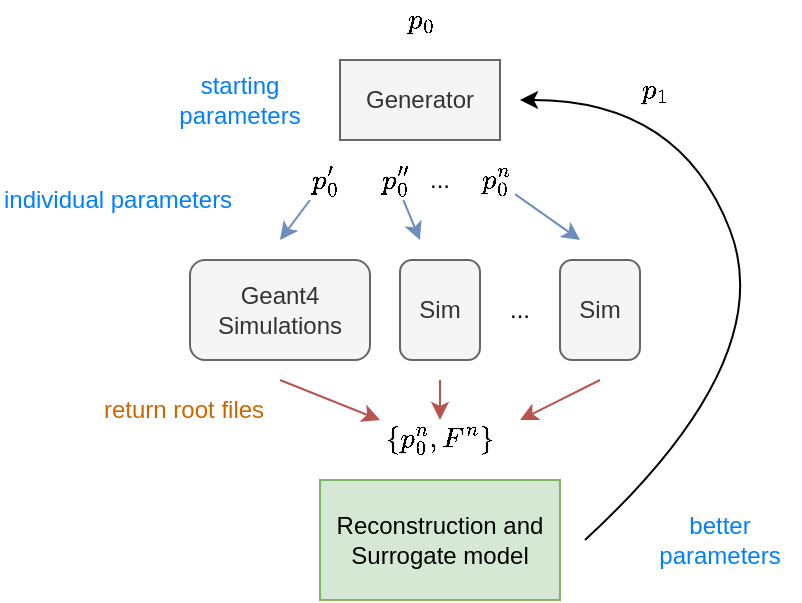 <mxfile version="24.5.4" type="github">
  <diagram name="Page-1" id="-qKnILnc4xiInyeJ768X">
    <mxGraphModel dx="830" dy="429" grid="1" gridSize="10" guides="1" tooltips="1" connect="1" arrows="1" fold="1" page="0" pageScale="1" pageWidth="827" pageHeight="1169" math="1" shadow="0">
      <root>
        <mxCell id="0" />
        <mxCell id="1" parent="0" />
        <mxCell id="8rH1KmOpC7qH6FVMhdxy-1" value="Generator" style="rounded=0;whiteSpace=wrap;html=1;fillColor=#f5f5f5;fontColor=#333333;strokeColor=#666666;" vertex="1" parent="1">
          <mxGeometry x="220" y="440" width="80" height="40" as="geometry" />
        </mxCell>
        <mxCell id="8rH1KmOpC7qH6FVMhdxy-2" value="&lt;div&gt;Reconstruction and&lt;/div&gt;&lt;div&gt;Surrogate model&lt;br&gt;&lt;/div&gt;" style="rounded=0;whiteSpace=wrap;html=1;fillColor=#d5e8d4;strokeColor=#82b366;" vertex="1" parent="1">
          <mxGeometry x="210" y="650" width="120" height="60" as="geometry" />
        </mxCell>
        <mxCell id="8rH1KmOpC7qH6FVMhdxy-3" value="Geant4 Simulations" style="rounded=1;whiteSpace=wrap;html=1;fillColor=#f5f5f5;strokeColor=#666666;fontColor=#333333;" vertex="1" parent="1">
          <mxGeometry x="145" y="540" width="90" height="50" as="geometry" />
        </mxCell>
        <mxCell id="8rH1KmOpC7qH6FVMhdxy-4" value="Sim" style="rounded=1;whiteSpace=wrap;html=1;fillColor=#f5f5f5;fontColor=#333333;strokeColor=#666666;" vertex="1" parent="1">
          <mxGeometry x="250" y="540" width="40" height="50" as="geometry" />
        </mxCell>
        <mxCell id="8rH1KmOpC7qH6FVMhdxy-5" value="Sim" style="rounded=1;whiteSpace=wrap;html=1;fillColor=#f5f5f5;fontColor=#333333;strokeColor=#666666;" vertex="1" parent="1">
          <mxGeometry x="330" y="540" width="40" height="50" as="geometry" />
        </mxCell>
        <mxCell id="8rH1KmOpC7qH6FVMhdxy-8" value="starting parameters" style="text;html=1;align=center;verticalAlign=middle;whiteSpace=wrap;rounded=0;fontColor=#007FFF;" vertex="1" parent="1">
          <mxGeometry x="130" y="445" width="80" height="30" as="geometry" />
        </mxCell>
        <mxCell id="8rH1KmOpC7qH6FVMhdxy-10" value="" style="curved=1;endArrow=classic;html=1;rounded=0;" edge="1" parent="1">
          <mxGeometry width="50" height="50" relative="1" as="geometry">
            <mxPoint x="342.5" y="680" as="sourcePoint" />
            <mxPoint x="310" y="460" as="targetPoint" />
            <Array as="points">
              <mxPoint x="440" y="590" />
              <mxPoint x="390" y="460" />
            </Array>
          </mxGeometry>
        </mxCell>
        <mxCell id="8rH1KmOpC7qH6FVMhdxy-11" value="better parameters" style="text;html=1;align=center;verticalAlign=middle;whiteSpace=wrap;rounded=0;fontColor=#007FFF;" vertex="1" parent="1">
          <mxGeometry x="370" y="665" width="80" height="30" as="geometry" />
        </mxCell>
        <mxCell id="8rH1KmOpC7qH6FVMhdxy-15" value="individual parameters" style="text;html=1;align=left;verticalAlign=middle;whiteSpace=wrap;rounded=0;fontColor=#007FFF;" vertex="1" parent="1">
          <mxGeometry x="50" y="495" width="130" height="30" as="geometry" />
        </mxCell>
        <mxCell id="8rH1KmOpC7qH6FVMhdxy-16" value="" style="endArrow=classic;html=1;rounded=0;fillColor=#dae8fc;strokeColor=#6c8ebf;" edge="1" parent="1" source="8rH1KmOpC7qH6FVMhdxy-23">
          <mxGeometry width="50" height="50" relative="1" as="geometry">
            <mxPoint x="220" y="470" as="sourcePoint" />
            <mxPoint x="190" y="530" as="targetPoint" />
          </mxGeometry>
        </mxCell>
        <mxCell id="8rH1KmOpC7qH6FVMhdxy-17" value="" style="endArrow=classic;html=1;rounded=0;fillColor=#dae8fc;strokeColor=#6c8ebf;" edge="1" parent="1" source="8rH1KmOpC7qH6FVMhdxy-24">
          <mxGeometry width="50" height="50" relative="1" as="geometry">
            <mxPoint x="240" y="470" as="sourcePoint" />
            <mxPoint x="260" y="530" as="targetPoint" />
          </mxGeometry>
        </mxCell>
        <mxCell id="8rH1KmOpC7qH6FVMhdxy-18" value="" style="endArrow=classic;html=1;rounded=0;fillColor=#dae8fc;strokeColor=#6c8ebf;" edge="1" parent="1" source="8rH1KmOpC7qH6FVMhdxy-25">
          <mxGeometry width="50" height="50" relative="1" as="geometry">
            <mxPoint x="260" y="470" as="sourcePoint" />
            <mxPoint x="340" y="530" as="targetPoint" />
          </mxGeometry>
        </mxCell>
        <mxCell id="8rH1KmOpC7qH6FVMhdxy-19" value="&lt;font&gt;return root files&lt;/font&gt;" style="text;html=1;align=left;verticalAlign=middle;whiteSpace=wrap;rounded=0;fontColor=#CC6600;" vertex="1" parent="1">
          <mxGeometry x="100" y="600" width="100" height="30" as="geometry" />
        </mxCell>
        <mxCell id="8rH1KmOpC7qH6FVMhdxy-20" value="" style="endArrow=classic;html=1;rounded=0;fillColor=#f8cecc;strokeColor=#b85450;" edge="1" parent="1">
          <mxGeometry width="50" height="50" relative="1" as="geometry">
            <mxPoint x="190" y="600" as="sourcePoint" />
            <mxPoint x="240" y="620" as="targetPoint" />
          </mxGeometry>
        </mxCell>
        <mxCell id="8rH1KmOpC7qH6FVMhdxy-21" value="" style="endArrow=classic;html=1;rounded=0;fillColor=#f8cecc;strokeColor=#b85450;" edge="1" parent="1">
          <mxGeometry width="50" height="50" relative="1" as="geometry">
            <mxPoint x="350" y="600" as="sourcePoint" />
            <mxPoint x="310" y="620" as="targetPoint" />
          </mxGeometry>
        </mxCell>
        <mxCell id="8rH1KmOpC7qH6FVMhdxy-22" value="" style="endArrow=classic;html=1;rounded=0;fillColor=#f8cecc;strokeColor=#b85450;" edge="1" parent="1">
          <mxGeometry width="50" height="50" relative="1" as="geometry">
            <mxPoint x="270" y="600" as="sourcePoint" />
            <mxPoint x="270" y="620" as="targetPoint" />
          </mxGeometry>
        </mxCell>
        <mxCell id="8rH1KmOpC7qH6FVMhdxy-26" value="..." style="text;html=1;align=center;verticalAlign=middle;whiteSpace=wrap;rounded=0;" vertex="1" parent="1">
          <mxGeometry x="280" y="550" width="60" height="30" as="geometry" />
        </mxCell>
        <mxCell id="8rH1KmOpC7qH6FVMhdxy-23" value="$$p_0&#39;$$" style="rounded=1;whiteSpace=wrap;html=1;strokeColor=none;" vertex="1" parent="1">
          <mxGeometry x="195" y="490" width="35" height="20" as="geometry" />
        </mxCell>
        <mxCell id="8rH1KmOpC7qH6FVMhdxy-24" value="$$p_0&#39;&#39;$$" style="rounded=1;whiteSpace=wrap;html=1;strokeColor=none;" vertex="1" parent="1">
          <mxGeometry x="235" y="490" width="25" height="20" as="geometry" />
        </mxCell>
        <mxCell id="8rH1KmOpC7qH6FVMhdxy-29" value="$$\{p_0^n, F^n\}$$" style="rounded=1;whiteSpace=wrap;html=1;strokeColor=none;fillColor=none;" vertex="1" parent="1">
          <mxGeometry x="230" y="610" width="80" height="40" as="geometry" />
        </mxCell>
        <mxCell id="8rH1KmOpC7qH6FVMhdxy-25" value="$$p_0^n$$" style="rounded=1;whiteSpace=wrap;html=1;strokeColor=none;" vertex="1" parent="1">
          <mxGeometry x="287.5" y="490" width="20" height="20" as="geometry" />
        </mxCell>
        <mxCell id="8rH1KmOpC7qH6FVMhdxy-33" value="$$p_0$$" style="rounded=1;whiteSpace=wrap;html=1;strokeColor=none;" vertex="1" parent="1">
          <mxGeometry x="242.5" y="410" width="35" height="20" as="geometry" />
        </mxCell>
        <mxCell id="8rH1KmOpC7qH6FVMhdxy-34" value="..." style="text;html=1;align=center;verticalAlign=middle;whiteSpace=wrap;rounded=0;" vertex="1" parent="1">
          <mxGeometry x="255" y="485" width="30" height="30" as="geometry" />
        </mxCell>
        <mxCell id="8rH1KmOpC7qH6FVMhdxy-35" value="$$p_1$$" style="rounded=1;whiteSpace=wrap;html=1;strokeColor=none;" vertex="1" parent="1">
          <mxGeometry x="360" y="445" width="35" height="20" as="geometry" />
        </mxCell>
      </root>
    </mxGraphModel>
  </diagram>
</mxfile>
